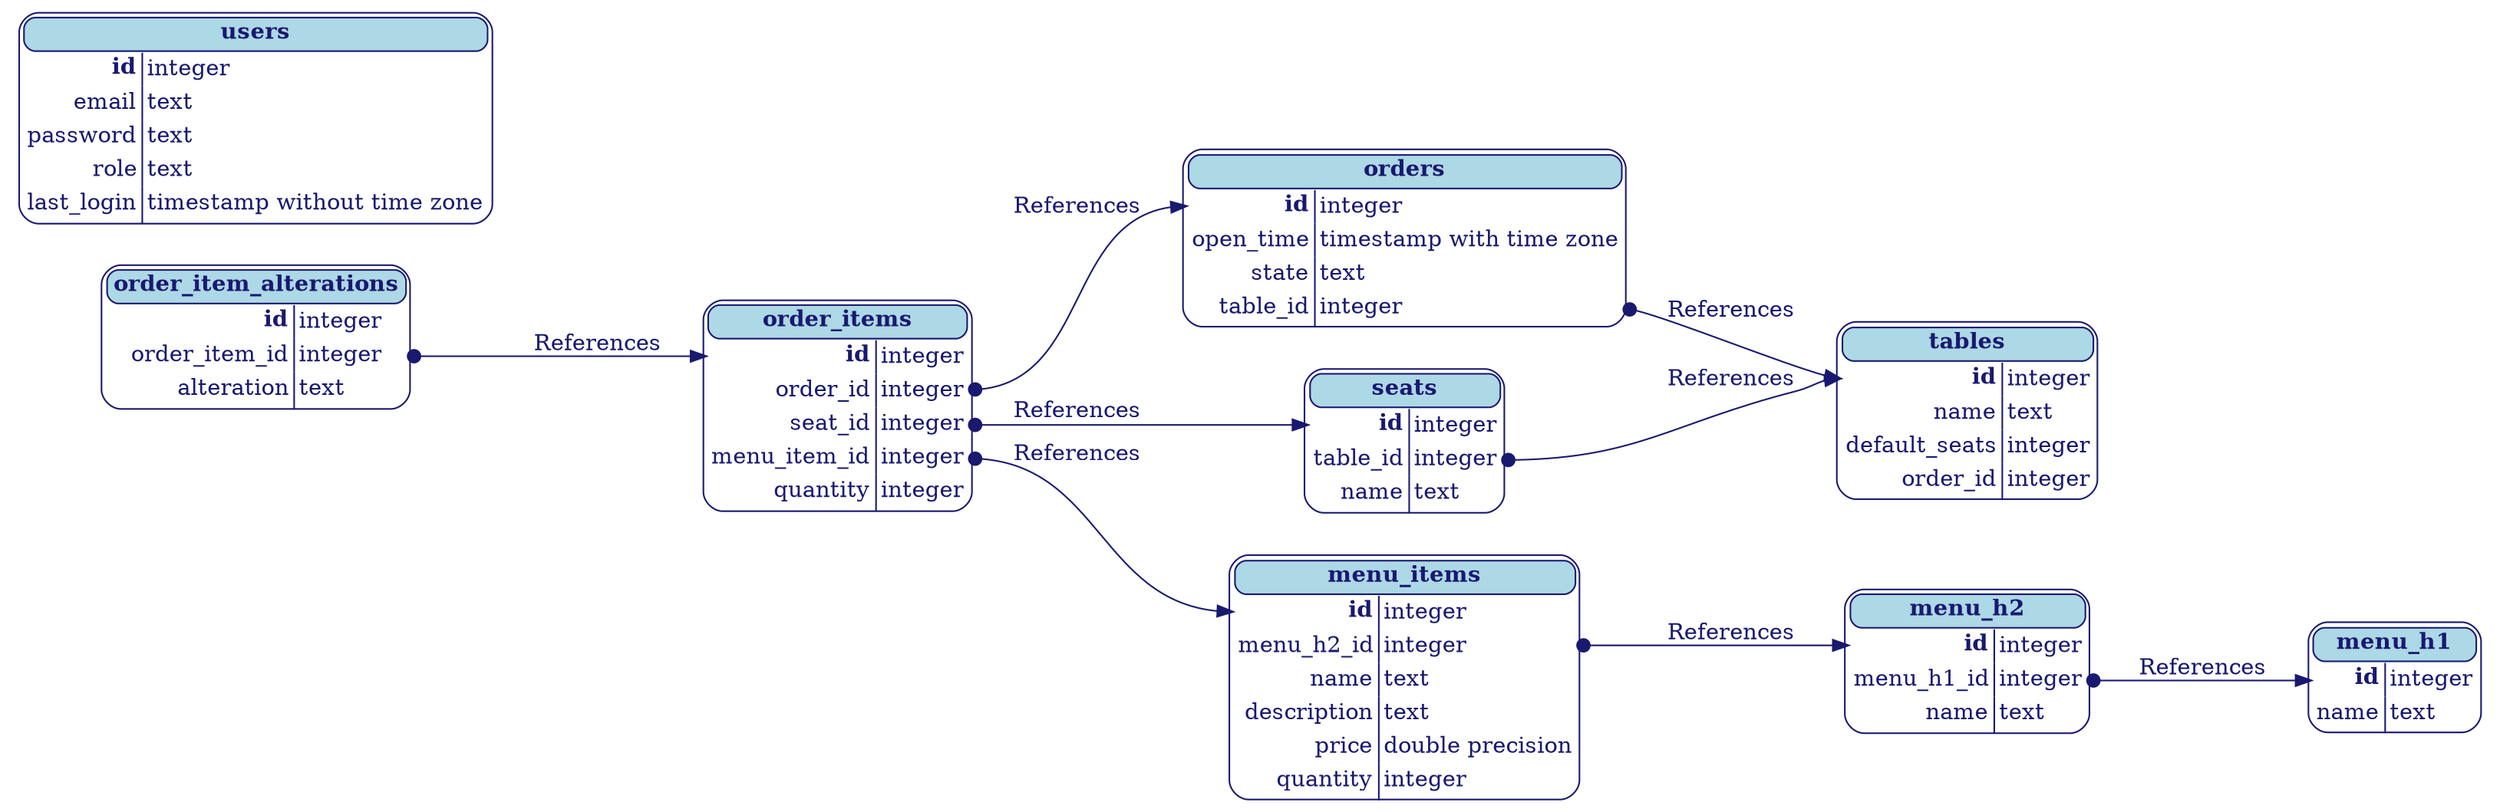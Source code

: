 digraph ERD {
    node [shape="none", color=midnightblue, fontcolor=midnightblue labeljust="l"];
    edge [arrowhead=normal, arrowtail="dot", dir="both", arrowsize=1, color=midnightblue, fontcolor=midnightblue];
    graph [ rankdir = "LR" ];

    "menu_h1" [label=<
            <table border="1" style="ROUNDED" columns="*">
                <tr>
                    <td border="1" colspan="2" bgcolor="lightblue" style="ROUNDED"><b>menu_h1</b></td>
                </tr>
                <tr>
                    <td border="0" align="right" port="id"><b>id</b></td>
                    <td border="0" align="left">integer</td>
                </tr>
                <tr>
                    <td border="0" align="right">name</td>
                    <td border="0" align="left">text</td>
                </tr>
            </table>
    >];

    "menu_h2" [label=<
            <table border="1" style="ROUNDED" columns="*">
                <tr>
                    <td border="1" colspan="2" bgcolor="lightblue" style="ROUNDED"><b>menu_h2</b></td>
                </tr>
                <tr>
                    <td border="0" align="right" port="id"><b>id</b></td>
                    <td border="0" align="left">integer</td>
                </tr>
                <tr>
                    <td border="0" align="right">menu_h1_id</td>
                    <td border="0" align="left" port="menu_h1_id">integer</td>
                </tr>
                <tr>
                    <td border="0" align="right">name</td>
                    <td border="0" align="left">text</td>
                </tr>
            </table>
    >];

    "menu_items" [label=<
            <table border="1" style="ROUNDED" columns="*">
                <tr>
                    <td border="1" colspan="2" bgcolor="lightblue" style="ROUNDED"><b>menu_items</b></td>
                </tr>
                <tr>
                    <td border="0" align="right" port="id"><b>id</b></td>
                    <td border="0" align="left">integer</td>
                </tr>
                <tr>
                    <td border="0" align="right">menu_h2_id</td>
                    <td border="0" align="left" port="menu_h2_id">integer</td>
                </tr>
                <tr>
                    <td border="0" align="right">name</td>
                    <td border="0" align="left">text</td>
                </tr>
                <tr>
                    <td border="0" align="right">description</td>
                    <td border="0" align="left">text</td>
                </tr>
                <tr>
                    <td border="0" align="right">price</td>
                    <td border="0" align="left">double precision</td>
                </tr>
                <tr>
                    <td border="0" align="right">quantity</td>
                    <td border="0" align="left">integer</td>
                </tr>
            </table>
    >];

    "users" [label=<
            <table border="1" style="ROUNDED" columns="*">
                <tr>
                    <td border="1" colspan="2" bgcolor="lightblue" style="ROUNDED"><b>users</b></td>
                </tr>
                <tr>
                    <td border="0" align="right" port="id"><b>id</b></td>
                    <td border="0" align="left">integer</td>
                </tr>
                <tr>
                    <td border="0" align="right">email</td>
                    <td border="0" align="left">text</td>
                </tr>
                <tr>
                    <td border="0" align="right">password</td>
                    <td border="0" align="left">text</td>
                </tr>
                <tr>
                    <td border="0" align="right">role</td>
                    <td border="0" align="left">text</td>
                </tr>
                <tr>
                    <td border="0" align="right">last_login</td>
                    <td border="0" align="left">timestamp without time zone</td>
                </tr>
            </table>
    >];

    "tables" [label=<
            <table border="1" style="ROUNDED" columns="*">
                <tr>
                    <td border="1" colspan="2" bgcolor="lightblue" style="ROUNDED"><b>tables</b></td>
                </tr>
                <tr>
                    <td border="0" align="right" port="id"><b>id</b></td>
                    <td border="0" align="left">integer</td>
                </tr>
                <tr>
                    <td border="0" align="right">name</td>
                    <td border="0" align="left">text</td>
                </tr>
                <tr>
                    <td border="0" align="right">default_seats</td>
                    <td border="0" align="left">integer</td>
                </tr>
                <tr>
                    <td border="0" align="right">order_id</td>
                    <td border="0" align="left" port="order_id">integer</td>
                </tr>
            </table>
    >];

    "seats" [label=<
            <table border="1" style="ROUNDED" columns="*">
                <tr>
                    <td border="1" colspan="2" bgcolor="lightblue" style="ROUNDED"><b>seats</b></td>
                </tr>
                <tr>
                    <td border="0" align="right" port="id"><b>id</b></td>
                    <td border="0" align="left">integer</td>
                </tr>
                <tr>
                    <td border="0" align="right">table_id</td>
                    <td border="0" align="left" port="table_id">integer</td>
                </tr>
                <tr>
                    <td border="0" align="right">name</td>
                    <td border="0" align="left">text</td>
                </tr>
            </table>
    >];

    "orders" [label=<
            <table border="1" style="ROUNDED" columns="*">
                <tr>
                    <td border="1" colspan="2" bgcolor="lightblue" style="ROUNDED"><b>orders</b></td>
                </tr>
                <tr>
                    <td border="0" align="right" port="id"><b>id</b></td>
                    <td border="0" align="left">integer</td>
                </tr>
                <tr>
                    <td border="0" align="right">open_time</td>
                    <td border="0" align="left">timestamp with time zone</td>
                </tr>
                <tr>
                    <td border="0" align="right">state</td>
                    <td border="0" align="left">text</td>
                </tr>
                <tr>
                    <td border="0" align="right">table_id</td>
                    <td border="0" align="left" port="table_id">integer</td>
                </tr>
            </table>
    >];

    "order_items" [label=<
            <table border="1" style="ROUNDED" columns="*">
                <tr>
                    <td border="1" colspan="2" bgcolor="lightblue" style="ROUNDED"><b>order_items</b></td>
                </tr>
                <tr>
                    <td border="0" align="right" port="id"><b>id</b></td>
                    <td border="0" align="left">integer</td>
                </tr>
                <tr>
                    <td border="0" align="right">order_id</td>
                    <td border="0" align="left" port="order_id">integer</td>
                </tr>
                <tr>
                    <td border="0" align="right">seat_id</td>
                    <td border="0" align="left" port="seat_id">integer</td>
                </tr>
                <tr>
                    <td border="0" align="right">menu_item_id</td>
                    <td border="0" align="left" port="menu_item_id">integer</td>
                </tr>
                <tr>
                    <td border="0" align="right">quantity</td>
                    <td border="0" align="left">integer</td>
                </tr>
            </table>
    >];

    "order_item_alterations" [label=<
            <table border="1" style="ROUNDED" columns="*">
                <tr>
                    <td border="1" colspan="2" bgcolor="lightblue" style="ROUNDED"><b>order_item_alterations</b></td>
                </tr>
                <tr>
                    <td border="0" align="right" port="id"><b>id</b></td>
                    <td border="0" align="left">integer</td>
                </tr>
                <tr>
                    <td border="0" align="right">order_item_id</td>
                    <td border="0" align="left" port="order_item_id">integer</td>
                </tr>
                <tr>
                    <td border="0" align="right">alteration</td>
                    <td border="0" align="left">text</td>
                </tr>
            </table>
    >];

    menu_h2:menu_h1_id -> menu_h1:id [label="References"];
    menu_items:menu_h2_id -> menu_h2:id [label="References"];
    seats:table_id -> tables:id [label="References"];
    orders:table_id -> tables:id [label="References"];
    order_items:order_id -> orders:id [label="References"];
    order_items:seat_id -> seats:id [label="References"];
    order_items:menu_item_id -> menu_items:id [label="References"];
    order_item_alterations:order_item_id -> order_items:id [label="References"];
}

